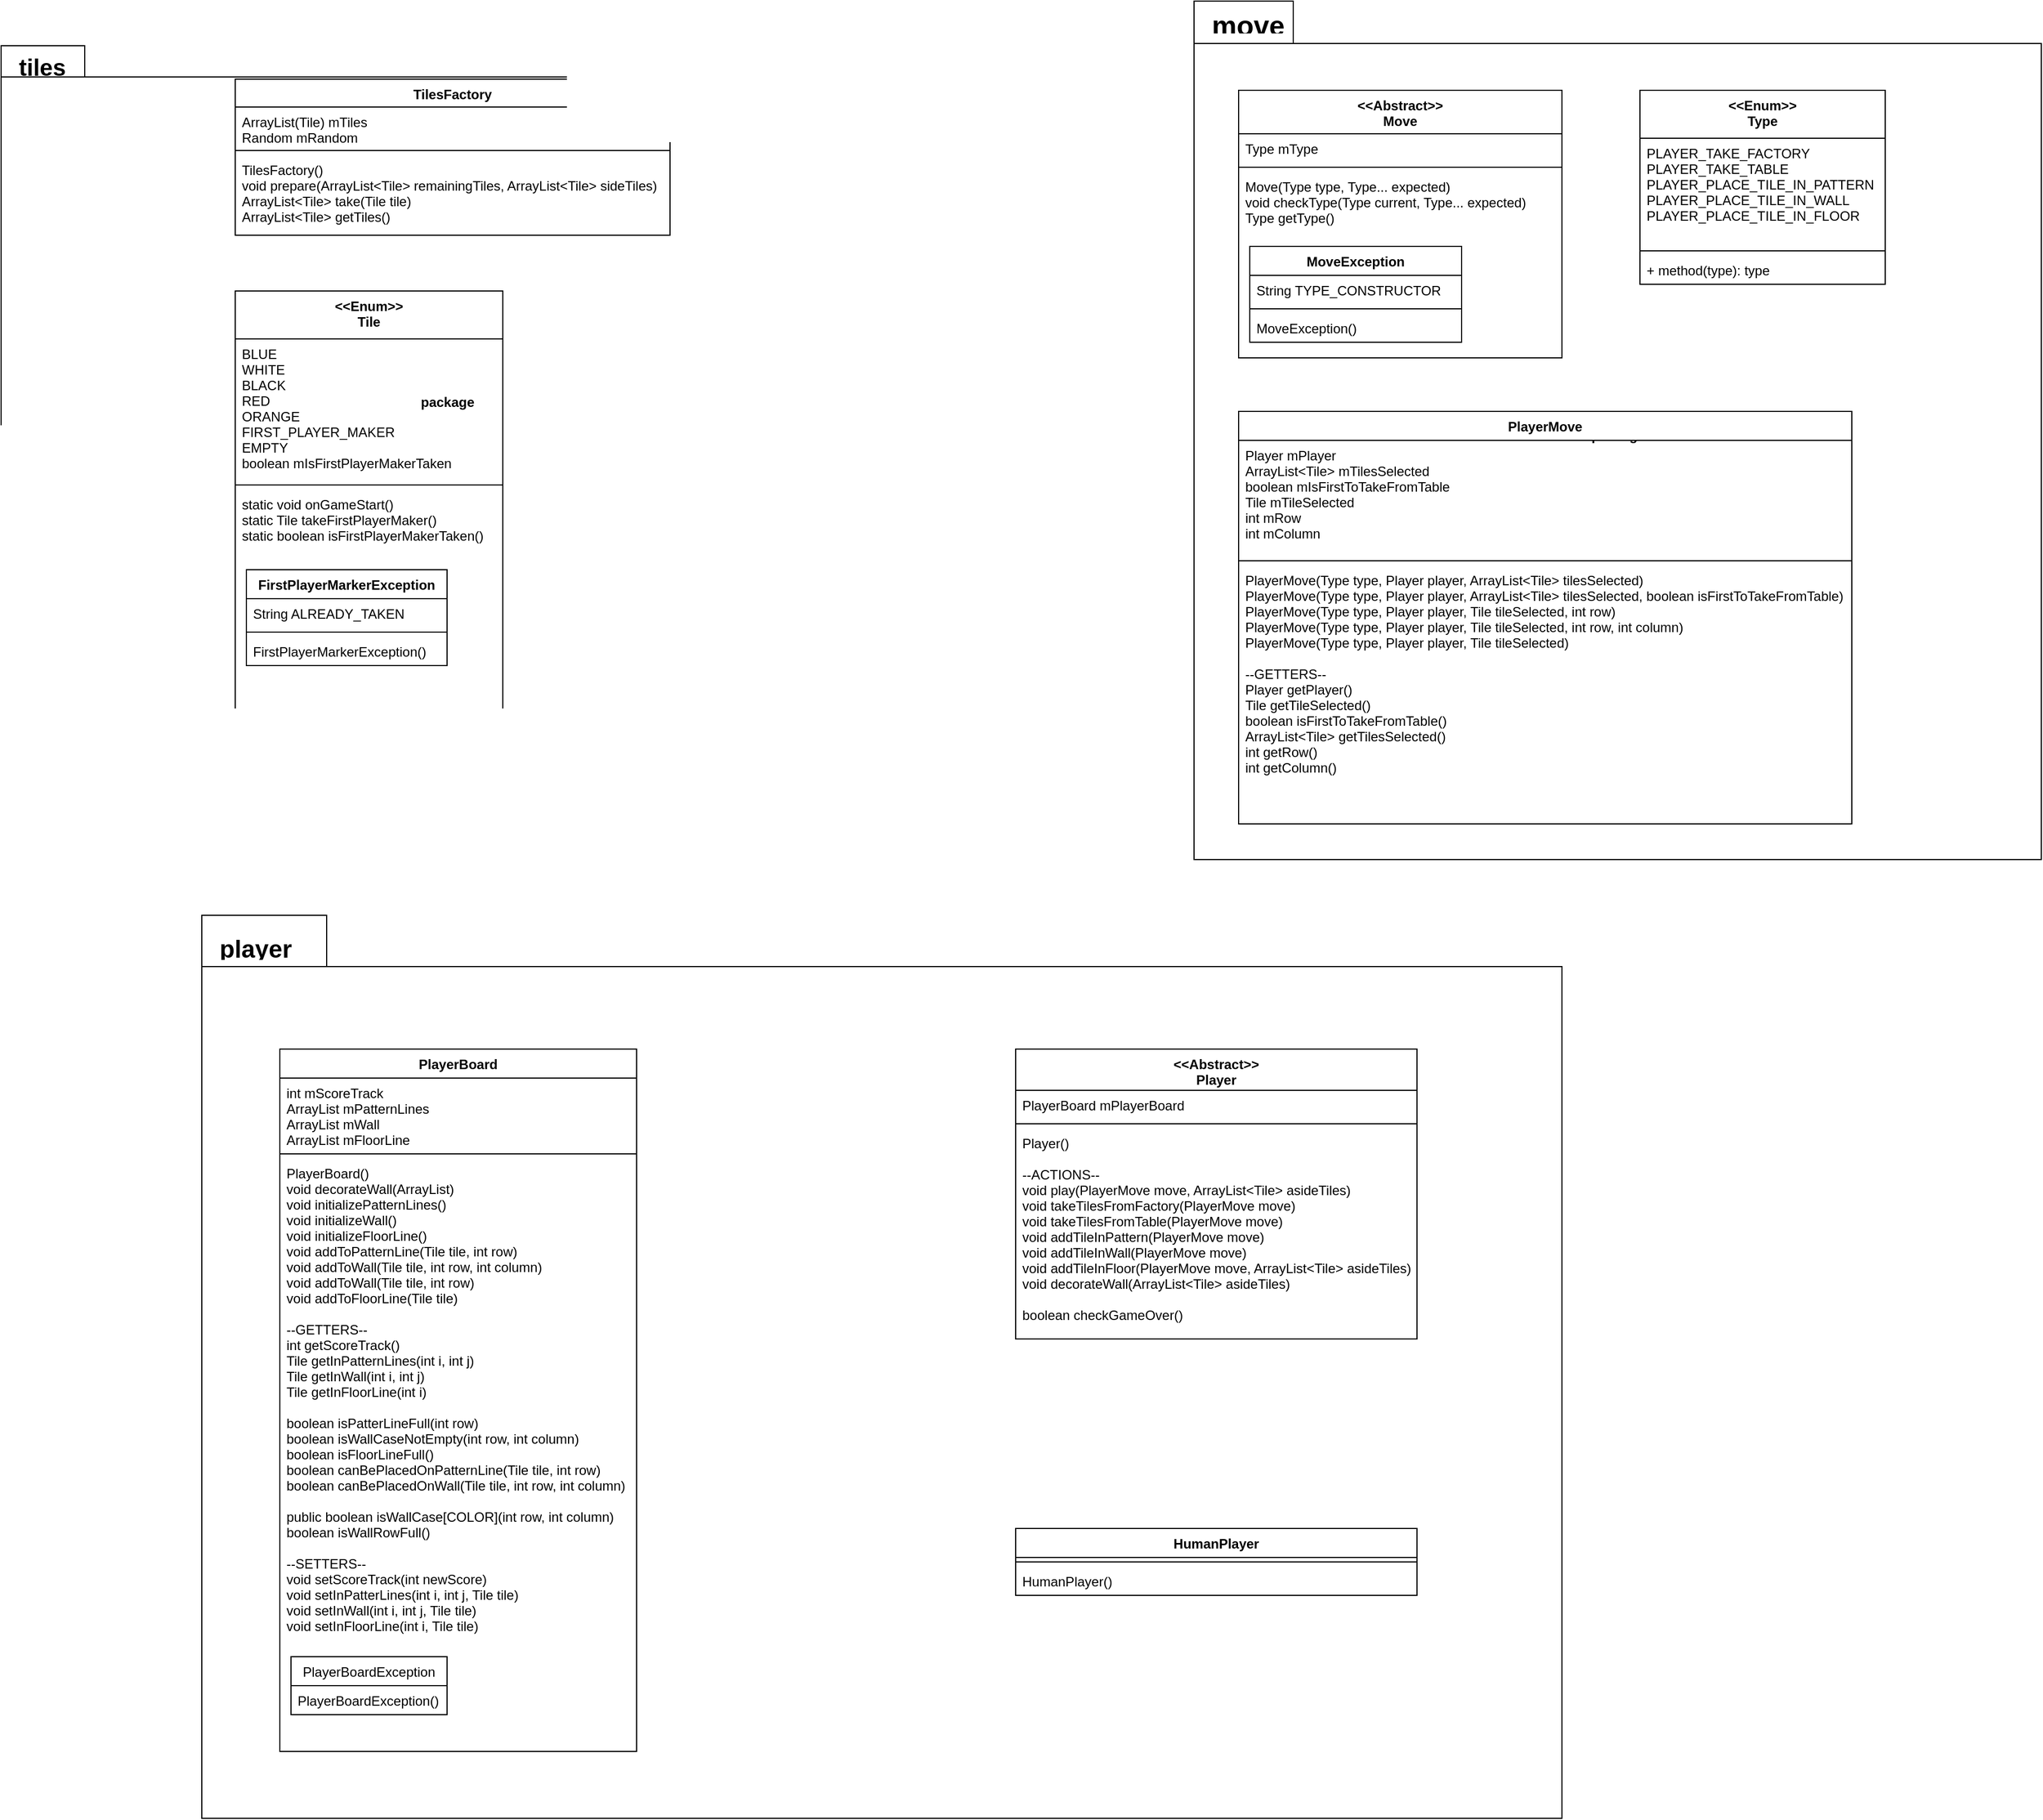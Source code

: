 <mxfile version="13.0.2" type="github">
  <diagram id="XCA9C4f2JsbgDVpI73ji" name="Page-1">
    <mxGraphModel dx="3671" dy="2659" grid="1" gridSize="10" guides="1" tooltips="1" connect="1" arrows="1" fold="1" page="1" pageScale="1" pageWidth="827" pageHeight="1169" math="0" shadow="0">
      <root>
        <mxCell id="0" />
        <mxCell id="1" parent="0" />
        <mxCell id="b1CXoUU1IrnRyMRFLuJq-60" value="package" style="shape=folder;fontStyle=1;spacingTop=10;tabWidth=89;tabHeight=38;tabPosition=left;html=1;fontSize=12;" vertex="1" parent="1">
          <mxGeometry x="860" y="-900" width="760" height="770" as="geometry" />
        </mxCell>
        <mxCell id="b1CXoUU1IrnRyMRFLuJq-34" value="package" style="shape=folder;fontStyle=1;spacingTop=10;tabWidth=75;tabHeight=28;tabPosition=left;html=1;fontSize=12;" vertex="1" parent="1">
          <mxGeometry x="-210" y="-860" width="800" height="630" as="geometry" />
        </mxCell>
        <mxCell id="b1CXoUU1IrnRyMRFLuJq-10" value="" style="shape=folder;fontStyle=1;spacingTop=10;tabWidth=112;tabHeight=46;tabPosition=left;html=1;treeMoving=1;treeFolding=1;autosize=0;" vertex="1" parent="1">
          <mxGeometry x="-30" y="-80" width="1220" height="810" as="geometry" />
        </mxCell>
        <mxCell id="O8AdQkVKEZQIfbViCcOW-5" value="PlayerBoard&#xa;" style="swimlane;fontStyle=1;align=center;verticalAlign=top;childLayout=stackLayout;horizontal=1;startSize=26;horizontalStack=0;resizeParent=1;resizeParentMax=0;resizeLast=0;collapsible=1;marginBottom=0;" parent="1" vertex="1">
          <mxGeometry x="40" y="40" width="320" height="630" as="geometry" />
        </mxCell>
        <mxCell id="O8AdQkVKEZQIfbViCcOW-6" value="int mScoreTrack&#xa;ArrayList mPatternLines&#xa;ArrayList mWall&#xa;ArrayList mFloorLine" style="text;strokeColor=none;fillColor=none;align=left;verticalAlign=top;spacingLeft=4;spacingRight=4;overflow=hidden;rotatable=0;points=[[0,0.5],[1,0.5]];portConstraint=eastwest;" parent="O8AdQkVKEZQIfbViCcOW-5" vertex="1">
          <mxGeometry y="26" width="320" height="64" as="geometry" />
        </mxCell>
        <mxCell id="O8AdQkVKEZQIfbViCcOW-7" value="" style="line;strokeWidth=1;fillColor=none;align=left;verticalAlign=middle;spacingTop=-1;spacingLeft=3;spacingRight=3;rotatable=0;labelPosition=right;points=[];portConstraint=eastwest;" parent="O8AdQkVKEZQIfbViCcOW-5" vertex="1">
          <mxGeometry y="90" width="320" height="8" as="geometry" />
        </mxCell>
        <mxCell id="O8AdQkVKEZQIfbViCcOW-8" value="PlayerBoard()&#xa;void decorateWall(ArrayList)&#xa;void initializePatternLines()&#xa;void initializeWall()&#xa;void initializeFloorLine()&#xa;void addToPatternLine(Tile tile, int row)&#xa;void addToWall(Tile tile, int row, int column)&#xa;void addToWall(Tile tile, int row)&#xa;void addToFloorLine(Tile tile)&#xa;&#xa;--GETTERS--&#xa;int getScoreTrack()&#xa;Tile getInPatternLines(int i, int j)&#xa;Tile getInWall(int i, int j)&#xa;Tile getInFloorLine(int i)&#xa;&#xa;boolean isPatterLineFull(int row)&#xa;boolean isWallCaseNotEmpty(int row, int column)&#xa;boolean isFloorLineFull()&#xa;boolean canBePlacedOnPatternLine(Tile tile, int row)&#xa;boolean canBePlacedOnWall(Tile tile, int row, int column)&#xa;&#xa;public boolean isWallCase[COLOR](int row, int column)&#xa;boolean isWallRowFull()&#xa;&#xa;--SETTERS--&#xa;void setScoreTrack(int newScore)&#xa;void setInPatterLines(int i, int j, Tile tile)&#xa;void setInWall(int i, int j, Tile tile)&#xa;void setInFloorLine(int i, Tile tile)&#xa;" style="text;strokeColor=none;fillColor=none;align=left;verticalAlign=top;spacingLeft=4;spacingRight=4;overflow=hidden;rotatable=0;points=[[0,0.5],[1,0.5]];portConstraint=eastwest;" parent="O8AdQkVKEZQIfbViCcOW-5" vertex="1">
          <mxGeometry y="98" width="320" height="532" as="geometry" />
        </mxCell>
        <mxCell id="O8AdQkVKEZQIfbViCcOW-20" value="PlayerBoardException" style="swimlane;fontStyle=0;childLayout=stackLayout;horizontal=1;startSize=26;fillColor=none;horizontalStack=0;resizeParent=1;resizeParentMax=0;resizeLast=0;collapsible=1;marginBottom=0;" parent="1" vertex="1">
          <mxGeometry x="50" y="585" width="140" height="52" as="geometry" />
        </mxCell>
        <mxCell id="O8AdQkVKEZQIfbViCcOW-21" value="PlayerBoardException()" style="text;strokeColor=none;fillColor=none;align=left;verticalAlign=top;spacingLeft=4;spacingRight=4;overflow=hidden;rotatable=0;points=[[0,0.5],[1,0.5]];portConstraint=eastwest;" parent="O8AdQkVKEZQIfbViCcOW-20" vertex="1">
          <mxGeometry y="26" width="140" height="26" as="geometry" />
        </mxCell>
        <mxCell id="b1CXoUU1IrnRyMRFLuJq-11" value="player" style="text;strokeColor=none;fillColor=none;align=left;verticalAlign=top;spacingLeft=4;spacingRight=4;overflow=hidden;rotatable=0;points=[[0,0.5],[1,0.5]];portConstraint=eastwest;fontStyle=1;fontSize=22;" vertex="1" parent="1">
          <mxGeometry x="-20" y="-70" width="100" height="26" as="geometry" />
        </mxCell>
        <mxCell id="O8AdQkVKEZQIfbViCcOW-24" value="&lt;&lt;Abstract&gt;&gt;&#xa;Player" style="swimlane;fontStyle=1;align=center;verticalAlign=top;childLayout=stackLayout;horizontal=1;startSize=37;horizontalStack=0;resizeParent=1;resizeParentMax=0;resizeLast=0;collapsible=1;marginBottom=0;" parent="1" vertex="1">
          <mxGeometry x="700" y="40" width="360" height="260" as="geometry" />
        </mxCell>
        <mxCell id="O8AdQkVKEZQIfbViCcOW-25" value="PlayerBoard mPlayerBoard" style="text;strokeColor=none;fillColor=none;align=left;verticalAlign=top;spacingLeft=4;spacingRight=4;overflow=hidden;rotatable=0;points=[[0,0.5],[1,0.5]];portConstraint=eastwest;" parent="O8AdQkVKEZQIfbViCcOW-24" vertex="1">
          <mxGeometry y="37" width="360" height="26" as="geometry" />
        </mxCell>
        <mxCell id="O8AdQkVKEZQIfbViCcOW-26" value="" style="line;strokeWidth=1;fillColor=none;align=left;verticalAlign=middle;spacingTop=-1;spacingLeft=3;spacingRight=3;rotatable=0;labelPosition=right;points=[];portConstraint=eastwest;" parent="O8AdQkVKEZQIfbViCcOW-24" vertex="1">
          <mxGeometry y="63" width="360" height="8" as="geometry" />
        </mxCell>
        <mxCell id="O8AdQkVKEZQIfbViCcOW-27" value="Player()&#xa;&#xa;--ACTIONS--&#xa;void play(PlayerMove move, ArrayList&lt;Tile&gt; asideTiles)&#xa;void takeTilesFromFactory(PlayerMove move)&#xa;void takeTilesFromTable(PlayerMove move)&#xa;void addTileInPattern(PlayerMove move)&#xa;void addTileInWall(PlayerMove move)&#xa;void addTileInFloor(PlayerMove move, ArrayList&lt;Tile&gt; asideTiles)&#xa;void decorateWall(ArrayList&lt;Tile&gt; asideTiles)&#xa;&#xa;boolean checkGameOver()&#xa;" style="text;strokeColor=none;fillColor=none;align=left;verticalAlign=top;spacingLeft=4;spacingRight=4;overflow=hidden;rotatable=0;points=[[0,0.5],[1,0.5]];portConstraint=eastwest;" parent="O8AdQkVKEZQIfbViCcOW-24" vertex="1">
          <mxGeometry y="71" width="360" height="189" as="geometry" />
        </mxCell>
        <mxCell id="b1CXoUU1IrnRyMRFLuJq-6" value="HumanPlayer" style="swimlane;fontStyle=1;align=center;verticalAlign=top;childLayout=stackLayout;horizontal=1;startSize=26;horizontalStack=0;resizeParent=1;resizeParentMax=0;resizeLast=0;collapsible=1;marginBottom=0;" vertex="1" parent="1">
          <mxGeometry x="700" y="470" width="360" height="60" as="geometry" />
        </mxCell>
        <mxCell id="b1CXoUU1IrnRyMRFLuJq-8" value="" style="line;strokeWidth=1;fillColor=none;align=left;verticalAlign=middle;spacingTop=-1;spacingLeft=3;spacingRight=3;rotatable=0;labelPosition=right;points=[];portConstraint=eastwest;" vertex="1" parent="b1CXoUU1IrnRyMRFLuJq-6">
          <mxGeometry y="26" width="360" height="8" as="geometry" />
        </mxCell>
        <mxCell id="b1CXoUU1IrnRyMRFLuJq-9" value="HumanPlayer()" style="text;strokeColor=none;fillColor=none;align=left;verticalAlign=top;spacingLeft=4;spacingRight=4;overflow=hidden;rotatable=0;points=[[0,0.5],[1,0.5]];portConstraint=eastwest;" vertex="1" parent="b1CXoUU1IrnRyMRFLuJq-6">
          <mxGeometry y="34" width="360" height="26" as="geometry" />
        </mxCell>
        <mxCell id="b1CXoUU1IrnRyMRFLuJq-18" value="TilesFactory" style="swimlane;fontStyle=1;align=center;verticalAlign=top;childLayout=stackLayout;horizontal=1;startSize=25;horizontalStack=0;resizeParent=1;resizeParentMax=0;resizeLast=0;collapsible=1;marginBottom=0;fontSize=12;" vertex="1" parent="1">
          <mxGeometry y="-830" width="390" height="140" as="geometry" />
        </mxCell>
        <mxCell id="b1CXoUU1IrnRyMRFLuJq-19" value="ArrayList(Tile) mTiles&#xa;Random mRandom" style="text;strokeColor=none;fillColor=none;align=left;verticalAlign=top;spacingLeft=4;spacingRight=4;overflow=hidden;rotatable=0;points=[[0,0.5],[1,0.5]];portConstraint=eastwest;" vertex="1" parent="b1CXoUU1IrnRyMRFLuJq-18">
          <mxGeometry y="25" width="390" height="35" as="geometry" />
        </mxCell>
        <mxCell id="b1CXoUU1IrnRyMRFLuJq-20" value="" style="line;strokeWidth=1;fillColor=none;align=left;verticalAlign=middle;spacingTop=-1;spacingLeft=3;spacingRight=3;rotatable=0;labelPosition=right;points=[];portConstraint=eastwest;" vertex="1" parent="b1CXoUU1IrnRyMRFLuJq-18">
          <mxGeometry y="60" width="390" height="8" as="geometry" />
        </mxCell>
        <mxCell id="b1CXoUU1IrnRyMRFLuJq-21" value="TilesFactory()&#xa;void prepare(ArrayList&lt;Tile&gt; remainingTiles, ArrayList&lt;Tile&gt; sideTiles)&#xa;ArrayList&lt;Tile&gt; take(Tile tile)&#xa;ArrayList&lt;Tile&gt; getTiles()&#xa;" style="text;strokeColor=none;fillColor=none;align=left;verticalAlign=top;spacingLeft=4;spacingRight=4;overflow=hidden;rotatable=0;points=[[0,0.5],[1,0.5]];portConstraint=eastwest;" vertex="1" parent="b1CXoUU1IrnRyMRFLuJq-18">
          <mxGeometry y="68" width="390" height="72" as="geometry" />
        </mxCell>
        <mxCell id="b1CXoUU1IrnRyMRFLuJq-22" value="&lt;&lt;Enum&gt;&gt;&#xa;Tile" style="swimlane;fontStyle=1;align=center;verticalAlign=top;childLayout=stackLayout;horizontal=1;startSize=43;horizontalStack=0;resizeParent=1;resizeParentMax=0;resizeLast=0;collapsible=1;marginBottom=0;fontSize=12;" vertex="1" parent="1">
          <mxGeometry y="-640" width="240" height="390" as="geometry" />
        </mxCell>
        <mxCell id="b1CXoUU1IrnRyMRFLuJq-23" value="BLUE&#xa;WHITE&#xa;BLACK&#xa;RED&#xa;ORANGE&#xa;FIRST_PLAYER_MAKER&#xa;EMPTY&#xa;boolean mIsFirstPlayerMakerTaken&#xa;" style="text;strokeColor=none;fillColor=none;align=left;verticalAlign=top;spacingLeft=4;spacingRight=4;overflow=hidden;rotatable=0;points=[[0,0.5],[1,0.5]];portConstraint=eastwest;" vertex="1" parent="b1CXoUU1IrnRyMRFLuJq-22">
          <mxGeometry y="43" width="240" height="127" as="geometry" />
        </mxCell>
        <mxCell id="b1CXoUU1IrnRyMRFLuJq-24" value="" style="line;strokeWidth=1;fillColor=none;align=left;verticalAlign=middle;spacingTop=-1;spacingLeft=3;spacingRight=3;rotatable=0;labelPosition=right;points=[];portConstraint=eastwest;" vertex="1" parent="b1CXoUU1IrnRyMRFLuJq-22">
          <mxGeometry y="170" width="240" height="8" as="geometry" />
        </mxCell>
        <mxCell id="b1CXoUU1IrnRyMRFLuJq-25" value="static void onGameStart()&#xa;static Tile takeFirstPlayerMaker()&#xa;static boolean isFirstPlayerMakerTaken()&#xa;" style="text;strokeColor=none;fillColor=none;align=left;verticalAlign=top;spacingLeft=4;spacingRight=4;overflow=hidden;rotatable=0;points=[[0,0.5],[1,0.5]];portConstraint=eastwest;" vertex="1" parent="b1CXoUU1IrnRyMRFLuJq-22">
          <mxGeometry y="178" width="240" height="212" as="geometry" />
        </mxCell>
        <mxCell id="b1CXoUU1IrnRyMRFLuJq-30" value="FirstPlayerMarkerException" style="swimlane;fontStyle=1;align=center;verticalAlign=top;childLayout=stackLayout;horizontal=1;startSize=26;horizontalStack=0;resizeParent=1;resizeParentMax=0;resizeLast=0;collapsible=1;marginBottom=0;fontSize=12;" vertex="1" parent="1">
          <mxGeometry x="10" y="-390" width="180" height="86" as="geometry" />
        </mxCell>
        <mxCell id="b1CXoUU1IrnRyMRFLuJq-31" value="String ALREADY_TAKEN" style="text;strokeColor=none;fillColor=none;align=left;verticalAlign=top;spacingLeft=4;spacingRight=4;overflow=hidden;rotatable=0;points=[[0,0.5],[1,0.5]];portConstraint=eastwest;" vertex="1" parent="b1CXoUU1IrnRyMRFLuJq-30">
          <mxGeometry y="26" width="180" height="26" as="geometry" />
        </mxCell>
        <mxCell id="b1CXoUU1IrnRyMRFLuJq-32" value="" style="line;strokeWidth=1;fillColor=none;align=left;verticalAlign=middle;spacingTop=-1;spacingLeft=3;spacingRight=3;rotatable=0;labelPosition=right;points=[];portConstraint=eastwest;" vertex="1" parent="b1CXoUU1IrnRyMRFLuJq-30">
          <mxGeometry y="52" width="180" height="8" as="geometry" />
        </mxCell>
        <mxCell id="b1CXoUU1IrnRyMRFLuJq-33" value="FirstPlayerMarkerException()" style="text;strokeColor=none;fillColor=none;align=left;verticalAlign=top;spacingLeft=4;spacingRight=4;overflow=hidden;rotatable=0;points=[[0,0.5],[1,0.5]];portConstraint=eastwest;" vertex="1" parent="b1CXoUU1IrnRyMRFLuJq-30">
          <mxGeometry y="60" width="180" height="26" as="geometry" />
        </mxCell>
        <mxCell id="b1CXoUU1IrnRyMRFLuJq-35" value="tiles" style="text;strokeColor=none;fillColor=none;align=left;verticalAlign=top;spacingLeft=4;spacingRight=4;overflow=hidden;rotatable=0;points=[[0,0.5],[1,0.5]];portConstraint=eastwest;fontSize=21;fontStyle=1" vertex="1" parent="1">
          <mxGeometry x="-200" y="-860" width="100" height="26" as="geometry" />
        </mxCell>
        <mxCell id="b1CXoUU1IrnRyMRFLuJq-37" value="&lt;&lt;Abstract&gt;&gt;&#xa;Move" style="swimlane;fontStyle=1;align=center;verticalAlign=top;childLayout=stackLayout;horizontal=1;startSize=39;horizontalStack=0;resizeParent=1;resizeParentMax=0;resizeLast=0;collapsible=1;marginBottom=0;fontSize=12;" vertex="1" parent="1">
          <mxGeometry x="900" y="-820" width="290" height="240" as="geometry" />
        </mxCell>
        <mxCell id="b1CXoUU1IrnRyMRFLuJq-38" value="Type mType" style="text;strokeColor=none;fillColor=none;align=left;verticalAlign=top;spacingLeft=4;spacingRight=4;overflow=hidden;rotatable=0;points=[[0,0.5],[1,0.5]];portConstraint=eastwest;" vertex="1" parent="b1CXoUU1IrnRyMRFLuJq-37">
          <mxGeometry y="39" width="290" height="26" as="geometry" />
        </mxCell>
        <mxCell id="b1CXoUU1IrnRyMRFLuJq-39" value="" style="line;strokeWidth=1;fillColor=none;align=left;verticalAlign=middle;spacingTop=-1;spacingLeft=3;spacingRight=3;rotatable=0;labelPosition=right;points=[];portConstraint=eastwest;" vertex="1" parent="b1CXoUU1IrnRyMRFLuJq-37">
          <mxGeometry y="65" width="290" height="8" as="geometry" />
        </mxCell>
        <mxCell id="b1CXoUU1IrnRyMRFLuJq-40" value="Move(Type type, Type... expected)&#xa;void checkType(Type current, Type... expected)&#xa;Type getType()&#xa;&#xa;" style="text;strokeColor=none;fillColor=none;align=left;verticalAlign=top;spacingLeft=4;spacingRight=4;overflow=hidden;rotatable=0;points=[[0,0.5],[1,0.5]];portConstraint=eastwest;" vertex="1" parent="b1CXoUU1IrnRyMRFLuJq-37">
          <mxGeometry y="73" width="290" height="167" as="geometry" />
        </mxCell>
        <mxCell id="b1CXoUU1IrnRyMRFLuJq-41" value="MoveException" style="swimlane;fontStyle=1;align=center;verticalAlign=top;childLayout=stackLayout;horizontal=1;startSize=26;horizontalStack=0;resizeParent=1;resizeParentMax=0;resizeLast=0;collapsible=1;marginBottom=0;fontSize=12;" vertex="1" parent="1">
          <mxGeometry x="910" y="-680" width="190" height="86" as="geometry" />
        </mxCell>
        <mxCell id="b1CXoUU1IrnRyMRFLuJq-42" value="String TYPE_CONSTRUCTOR" style="text;strokeColor=none;fillColor=none;align=left;verticalAlign=top;spacingLeft=4;spacingRight=4;overflow=hidden;rotatable=0;points=[[0,0.5],[1,0.5]];portConstraint=eastwest;" vertex="1" parent="b1CXoUU1IrnRyMRFLuJq-41">
          <mxGeometry y="26" width="190" height="26" as="geometry" />
        </mxCell>
        <mxCell id="b1CXoUU1IrnRyMRFLuJq-43" value="" style="line;strokeWidth=1;fillColor=none;align=left;verticalAlign=middle;spacingTop=-1;spacingLeft=3;spacingRight=3;rotatable=0;labelPosition=right;points=[];portConstraint=eastwest;" vertex="1" parent="b1CXoUU1IrnRyMRFLuJq-41">
          <mxGeometry y="52" width="190" height="8" as="geometry" />
        </mxCell>
        <mxCell id="b1CXoUU1IrnRyMRFLuJq-44" value="MoveException()" style="text;strokeColor=none;fillColor=none;align=left;verticalAlign=top;spacingLeft=4;spacingRight=4;overflow=hidden;rotatable=0;points=[[0,0.5],[1,0.5]];portConstraint=eastwest;" vertex="1" parent="b1CXoUU1IrnRyMRFLuJq-41">
          <mxGeometry y="60" width="190" height="26" as="geometry" />
        </mxCell>
        <mxCell id="b1CXoUU1IrnRyMRFLuJq-45" value="&lt;&lt;Enum&gt;&gt;&#xa;Type" style="swimlane;fontStyle=1;align=center;verticalAlign=top;childLayout=stackLayout;horizontal=1;startSize=43;horizontalStack=0;resizeParent=1;resizeParentMax=0;resizeLast=0;collapsible=1;marginBottom=0;fontSize=12;" vertex="1" parent="1">
          <mxGeometry x="1260" y="-820" width="220" height="174" as="geometry" />
        </mxCell>
        <mxCell id="b1CXoUU1IrnRyMRFLuJq-46" value="PLAYER_TAKE_FACTORY&#xa;PLAYER_TAKE_TABLE&#xa;PLAYER_PLACE_TILE_IN_PATTERN&#xa;PLAYER_PLACE_TILE_IN_WALL&#xa;PLAYER_PLACE_TILE_IN_FLOOR &#xa;" style="text;strokeColor=none;fillColor=none;align=left;verticalAlign=top;spacingLeft=4;spacingRight=4;overflow=hidden;rotatable=0;points=[[0,0.5],[1,0.5]];portConstraint=eastwest;" vertex="1" parent="b1CXoUU1IrnRyMRFLuJq-45">
          <mxGeometry y="43" width="220" height="97" as="geometry" />
        </mxCell>
        <mxCell id="b1CXoUU1IrnRyMRFLuJq-47" value="" style="line;strokeWidth=1;fillColor=none;align=left;verticalAlign=middle;spacingTop=-1;spacingLeft=3;spacingRight=3;rotatable=0;labelPosition=right;points=[];portConstraint=eastwest;" vertex="1" parent="b1CXoUU1IrnRyMRFLuJq-45">
          <mxGeometry y="140" width="220" height="8" as="geometry" />
        </mxCell>
        <mxCell id="b1CXoUU1IrnRyMRFLuJq-48" value="+ method(type): type" style="text;strokeColor=none;fillColor=none;align=left;verticalAlign=top;spacingLeft=4;spacingRight=4;overflow=hidden;rotatable=0;points=[[0,0.5],[1,0.5]];portConstraint=eastwest;" vertex="1" parent="b1CXoUU1IrnRyMRFLuJq-45">
          <mxGeometry y="148" width="220" height="26" as="geometry" />
        </mxCell>
        <mxCell id="b1CXoUU1IrnRyMRFLuJq-49" value="PlayerMove" style="swimlane;fontStyle=1;align=center;verticalAlign=top;childLayout=stackLayout;horizontal=1;startSize=26;horizontalStack=0;resizeParent=1;resizeParentMax=0;resizeLast=0;collapsible=1;marginBottom=0;fontSize=12;" vertex="1" parent="1">
          <mxGeometry x="900" y="-532" width="550" height="370" as="geometry" />
        </mxCell>
        <mxCell id="b1CXoUU1IrnRyMRFLuJq-50" value="Player mPlayer&#xa;ArrayList&lt;Tile&gt; mTilesSelected&#xa;boolean mIsFirstToTakeFromTable&#xa;Tile mTileSelected&#xa;int mRow&#xa;int mColumn&#xa; " style="text;strokeColor=none;fillColor=none;align=left;verticalAlign=top;spacingLeft=4;spacingRight=4;overflow=hidden;rotatable=0;points=[[0,0.5],[1,0.5]];portConstraint=eastwest;" vertex="1" parent="b1CXoUU1IrnRyMRFLuJq-49">
          <mxGeometry y="26" width="550" height="104" as="geometry" />
        </mxCell>
        <mxCell id="b1CXoUU1IrnRyMRFLuJq-51" value="" style="line;strokeWidth=1;fillColor=none;align=left;verticalAlign=middle;spacingTop=-1;spacingLeft=3;spacingRight=3;rotatable=0;labelPosition=right;points=[];portConstraint=eastwest;" vertex="1" parent="b1CXoUU1IrnRyMRFLuJq-49">
          <mxGeometry y="130" width="550" height="8" as="geometry" />
        </mxCell>
        <mxCell id="b1CXoUU1IrnRyMRFLuJq-52" value="PlayerMove(Type type, Player player, ArrayList&lt;Tile&gt; tilesSelected)&#xa;PlayerMove(Type type, Player player, ArrayList&lt;Tile&gt; tilesSelected, boolean isFirstToTakeFromTable)&#xa;PlayerMove(Type type, Player player, Tile tileSelected, int row)&#xa;PlayerMove(Type type, Player player, Tile tileSelected, int row, int column)&#xa;PlayerMove(Type type, Player player, Tile tileSelected)&#xa;&#xa;--GETTERS--&#xa;Player getPlayer()&#xa;Tile getTileSelected()&#xa;boolean isFirstToTakeFromTable()&#xa;ArrayList&lt;Tile&gt; getTilesSelected()&#xa;int getRow()&#xa;int getColumn()&#xa;" style="text;strokeColor=none;fillColor=none;align=left;verticalAlign=top;spacingLeft=4;spacingRight=4;overflow=hidden;rotatable=0;points=[[0,0.5],[1,0.5]];portConstraint=eastwest;" vertex="1" parent="b1CXoUU1IrnRyMRFLuJq-49">
          <mxGeometry y="138" width="550" height="232" as="geometry" />
        </mxCell>
        <mxCell id="b1CXoUU1IrnRyMRFLuJq-61" value="move" style="text;strokeColor=none;fillColor=none;align=left;verticalAlign=top;spacingLeft=4;spacingRight=4;overflow=hidden;rotatable=0;points=[[0,0.5],[1,0.5]];portConstraint=eastwest;fontSize=25;fontStyle=1" vertex="1" parent="1">
          <mxGeometry x="870" y="-900" width="100" height="25" as="geometry" />
        </mxCell>
      </root>
    </mxGraphModel>
  </diagram>
</mxfile>
